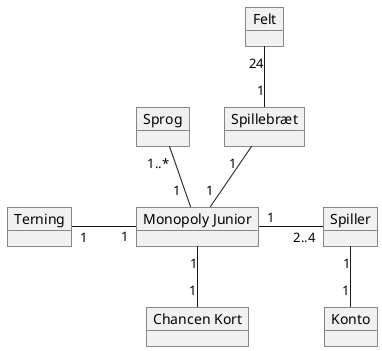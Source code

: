 @startuml
'https://plantuml.com/object-diagram

object Spiller
object Terning
object Sprog
object "Monopoly Junior" as game
object Konto
object "Spillebræt" as board
object Felt
object "Chancen Kort" as chance

chance          "1"         -up-        "1"                 game
Sprog           "1..*"      --          "1  "               game
Felt            "24"        --          "1"                 board
board           "1   "      -down-      "1"                 game
Spiller         "1"         --          "1"                 Konto
Spiller         "2..4"      -left-      "1"                 game    : \t
Terning         "1    "     -right-     "    1"             game    : \t

@enduml
